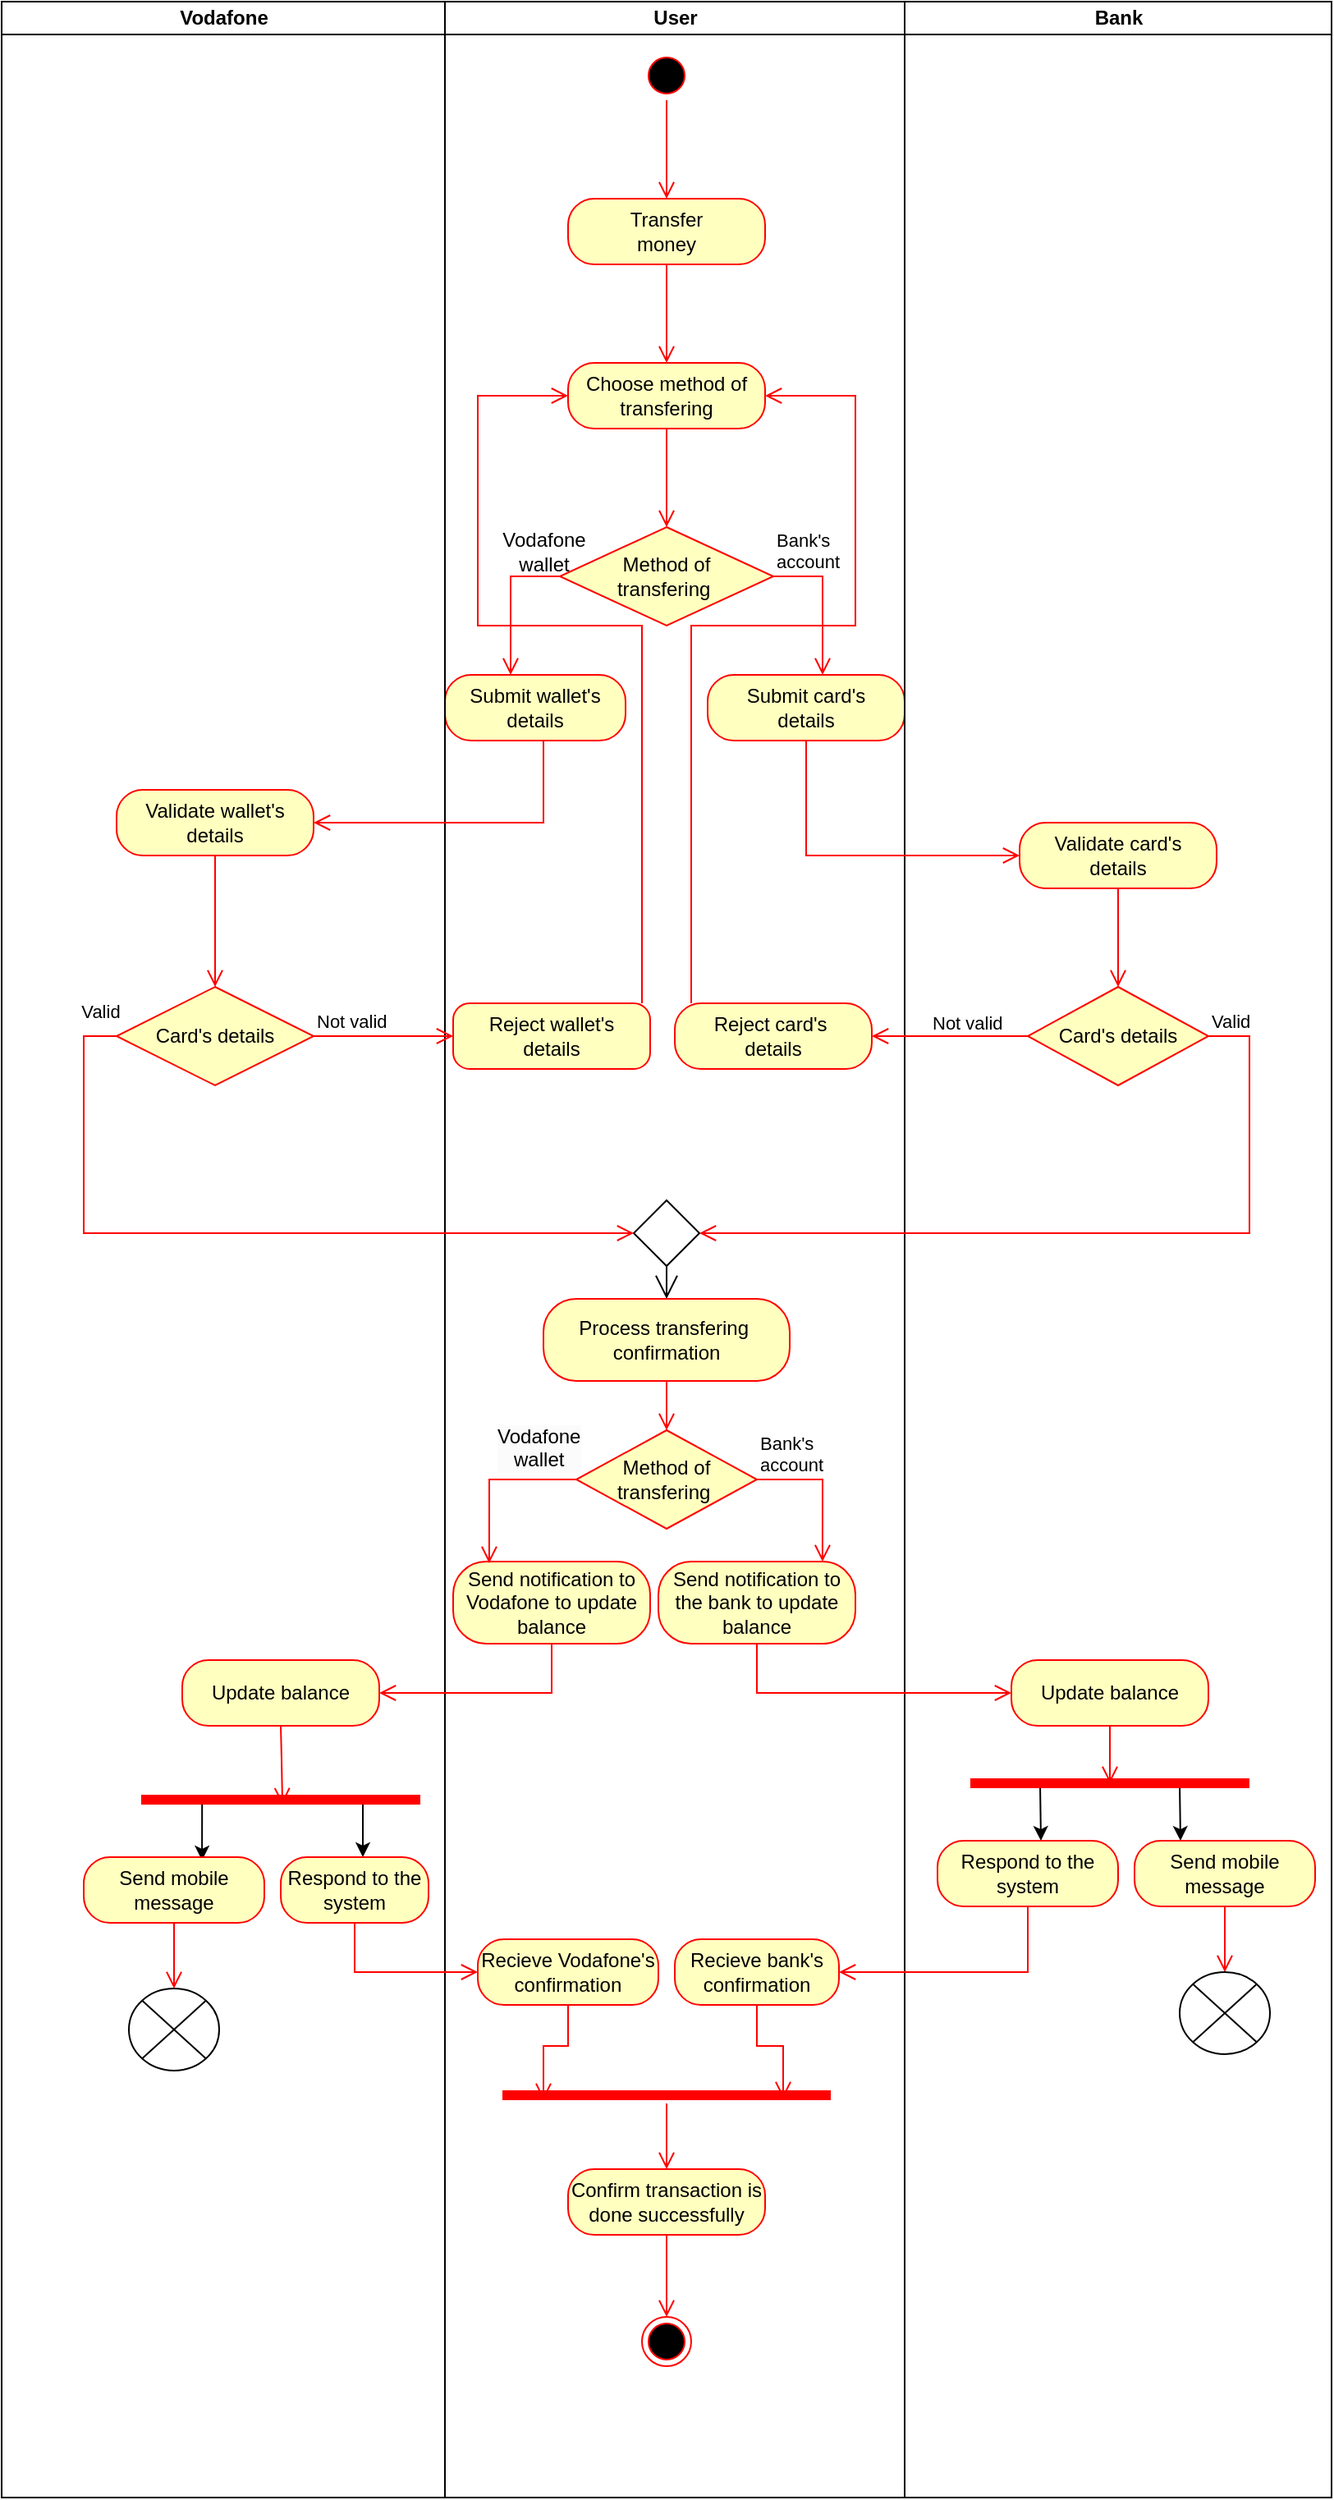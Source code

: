 <mxfile version="24.8.8">
  <diagram name="Page-1" id="2DvhA6kGZF2NZzAoFt9y">
    <mxGraphModel dx="880" dy="1568" grid="1" gridSize="10" guides="1" tooltips="1" connect="1" arrows="1" fold="1" page="1" pageScale="1" pageWidth="850" pageHeight="1100" math="0" shadow="0">
      <root>
        <mxCell id="0" />
        <mxCell id="1" parent="0" />
        <mxCell id="E59YueBohIeMxZVzbbnm-45" value="User" style="swimlane;startSize=20;html=1;" vertex="1" parent="1">
          <mxGeometry x="300" y="-1050" width="280" height="1520" as="geometry" />
        </mxCell>
        <mxCell id="E59YueBohIeMxZVzbbnm-53" value="" style="ellipse;html=1;shape=startState;fillColor=#000000;strokeColor=#ff0000;" vertex="1" parent="E59YueBohIeMxZVzbbnm-45">
          <mxGeometry x="120" y="30" width="30" height="30" as="geometry" />
        </mxCell>
        <mxCell id="E59YueBohIeMxZVzbbnm-54" value="" style="edgeStyle=orthogonalEdgeStyle;html=1;verticalAlign=bottom;endArrow=open;endSize=8;strokeColor=#ff0000;rounded=0;" edge="1" source="E59YueBohIeMxZVzbbnm-53" parent="E59YueBohIeMxZVzbbnm-45" target="E59YueBohIeMxZVzbbnm-55">
          <mxGeometry relative="1" as="geometry">
            <mxPoint x="135" y="120" as="targetPoint" />
          </mxGeometry>
        </mxCell>
        <mxCell id="E59YueBohIeMxZVzbbnm-55" value="Transfer&lt;div&gt;money&lt;/div&gt;" style="rounded=1;whiteSpace=wrap;html=1;arcSize=40;fontColor=#000000;fillColor=#ffffc0;strokeColor=#ff0000;" vertex="1" parent="E59YueBohIeMxZVzbbnm-45">
          <mxGeometry x="75" y="120" width="120" height="40" as="geometry" />
        </mxCell>
        <mxCell id="E59YueBohIeMxZVzbbnm-56" value="" style="edgeStyle=orthogonalEdgeStyle;html=1;verticalAlign=bottom;endArrow=open;endSize=8;strokeColor=#ff0000;rounded=0;" edge="1" source="E59YueBohIeMxZVzbbnm-55" parent="E59YueBohIeMxZVzbbnm-45" target="E59YueBohIeMxZVzbbnm-57">
          <mxGeometry relative="1" as="geometry">
            <mxPoint x="135" y="220" as="targetPoint" />
          </mxGeometry>
        </mxCell>
        <mxCell id="E59YueBohIeMxZVzbbnm-57" value="Choose method of&lt;div&gt;transfering&lt;/div&gt;" style="rounded=1;whiteSpace=wrap;html=1;arcSize=40;fontColor=#000000;fillColor=#ffffc0;strokeColor=#ff0000;" vertex="1" parent="E59YueBohIeMxZVzbbnm-45">
          <mxGeometry x="75" y="220" width="120" height="40" as="geometry" />
        </mxCell>
        <mxCell id="E59YueBohIeMxZVzbbnm-58" value="" style="edgeStyle=orthogonalEdgeStyle;html=1;verticalAlign=bottom;endArrow=open;endSize=8;strokeColor=#ff0000;rounded=0;" edge="1" source="E59YueBohIeMxZVzbbnm-57" parent="E59YueBohIeMxZVzbbnm-45" target="E59YueBohIeMxZVzbbnm-59">
          <mxGeometry relative="1" as="geometry">
            <mxPoint x="135" y="320" as="targetPoint" />
          </mxGeometry>
        </mxCell>
        <mxCell id="E59YueBohIeMxZVzbbnm-59" value="Method of&lt;br&gt;&lt;div&gt;&lt;span style=&quot;background-color: initial;&quot;&gt;transfering&lt;/span&gt;&amp;nbsp;&lt;/div&gt;" style="rhombus;whiteSpace=wrap;html=1;fontColor=#000000;fillColor=#ffffc0;strokeColor=#ff0000;" vertex="1" parent="E59YueBohIeMxZVzbbnm-45">
          <mxGeometry x="70" y="320" width="130" height="60" as="geometry" />
        </mxCell>
        <mxCell id="E59YueBohIeMxZVzbbnm-63" value="" style="edgeStyle=orthogonalEdgeStyle;html=1;align=left;verticalAlign=bottom;endArrow=open;endSize=8;strokeColor=#ff0000;rounded=0;exitX=0;exitY=0.5;exitDx=0;exitDy=0;" edge="1" parent="E59YueBohIeMxZVzbbnm-45" source="E59YueBohIeMxZVzbbnm-59" target="E59YueBohIeMxZVzbbnm-69">
          <mxGeometry x="-0.556" y="-20" relative="1" as="geometry">
            <mxPoint x="40" y="410" as="targetPoint" />
            <mxPoint x="75" y="390" as="sourcePoint" />
            <Array as="points">
              <mxPoint x="40" y="350" />
            </Array>
            <mxPoint as="offset" />
          </mxGeometry>
        </mxCell>
        <mxCell id="E59YueBohIeMxZVzbbnm-65" value="Bank&#39;s&lt;div&gt;account&lt;/div&gt;" style="edgeStyle=orthogonalEdgeStyle;html=1;align=left;verticalAlign=bottom;endArrow=open;endSize=8;strokeColor=#ff0000;rounded=0;exitX=1;exitY=0.5;exitDx=0;exitDy=0;" edge="1" parent="E59YueBohIeMxZVzbbnm-45" source="E59YueBohIeMxZVzbbnm-59" target="E59YueBohIeMxZVzbbnm-67">
          <mxGeometry x="-1" relative="1" as="geometry">
            <mxPoint x="230" y="410" as="targetPoint" />
            <mxPoint x="230" y="340" as="sourcePoint" />
            <Array as="points">
              <mxPoint x="230" y="350" />
            </Array>
          </mxGeometry>
        </mxCell>
        <mxCell id="E59YueBohIeMxZVzbbnm-66" value="Vodafone&lt;div&gt;wallet&lt;/div&gt;" style="text;html=1;align=center;verticalAlign=middle;resizable=0;points=[];autosize=1;strokeColor=none;fillColor=none;" vertex="1" parent="E59YueBohIeMxZVzbbnm-45">
          <mxGeometry x="25" y="315" width="70" height="40" as="geometry" />
        </mxCell>
        <mxCell id="E59YueBohIeMxZVzbbnm-67" value="Submit card&#39;s&lt;div&gt;details&lt;/div&gt;" style="rounded=1;whiteSpace=wrap;html=1;arcSize=40;fontColor=#000000;fillColor=#ffffc0;strokeColor=#ff0000;" vertex="1" parent="E59YueBohIeMxZVzbbnm-45">
          <mxGeometry x="160" y="410" width="120" height="40" as="geometry" />
        </mxCell>
        <mxCell id="E59YueBohIeMxZVzbbnm-69" value="Submit wallet&#39;s&lt;div&gt;details&lt;/div&gt;" style="rounded=1;whiteSpace=wrap;html=1;arcSize=40;fontColor=#000000;fillColor=#ffffc0;strokeColor=#ff0000;" vertex="1" parent="E59YueBohIeMxZVzbbnm-45">
          <mxGeometry y="410" width="110" height="40" as="geometry" />
        </mxCell>
        <mxCell id="E59YueBohIeMxZVzbbnm-82" value="Reject card&#39;s&amp;nbsp;&lt;div&gt;details&lt;/div&gt;" style="rounded=1;whiteSpace=wrap;html=1;arcSize=40;fontColor=#000000;fillColor=#ffffc0;strokeColor=#ff0000;" vertex="1" parent="E59YueBohIeMxZVzbbnm-45">
          <mxGeometry x="140" y="610" width="120" height="40" as="geometry" />
        </mxCell>
        <mxCell id="E59YueBohIeMxZVzbbnm-83" value="" style="edgeStyle=orthogonalEdgeStyle;html=1;verticalAlign=bottom;endArrow=open;endSize=8;strokeColor=#ff0000;rounded=0;" edge="1" source="E59YueBohIeMxZVzbbnm-82" parent="E59YueBohIeMxZVzbbnm-45" target="E59YueBohIeMxZVzbbnm-57">
          <mxGeometry relative="1" as="geometry">
            <mxPoint x="210" y="176" as="targetPoint" />
            <Array as="points">
              <mxPoint x="150" y="380" />
              <mxPoint x="250" y="380" />
              <mxPoint x="250" y="240" />
            </Array>
          </mxGeometry>
        </mxCell>
        <mxCell id="E59YueBohIeMxZVzbbnm-93" value="Reject wallet&#39;s&lt;div&gt;details&lt;/div&gt;" style="rounded=1;whiteSpace=wrap;html=1;arcSize=25;fontColor=#000000;fillColor=#ffffc0;strokeColor=#ff0000;" vertex="1" parent="E59YueBohIeMxZVzbbnm-45">
          <mxGeometry x="5" y="610" width="120" height="40" as="geometry" />
        </mxCell>
        <mxCell id="E59YueBohIeMxZVzbbnm-96" value="" style="edgeStyle=orthogonalEdgeStyle;html=1;verticalAlign=bottom;endArrow=open;endSize=8;strokeColor=#ff0000;rounded=0;entryX=0;entryY=0.5;entryDx=0;entryDy=0;" edge="1" parent="E59YueBohIeMxZVzbbnm-45" source="E59YueBohIeMxZVzbbnm-93" target="E59YueBohIeMxZVzbbnm-57">
          <mxGeometry relative="1" as="geometry">
            <mxPoint x="64.5" y="730" as="targetPoint" />
            <mxPoint x="64.5" y="650" as="sourcePoint" />
            <Array as="points">
              <mxPoint x="120" y="380" />
              <mxPoint x="20" y="380" />
              <mxPoint x="20" y="240" />
            </Array>
          </mxGeometry>
        </mxCell>
        <mxCell id="E59YueBohIeMxZVzbbnm-99" value="" style="shape=rhombus;html=1;verticalLabelPosition=top;verticalAlignment=bottom;" vertex="1" parent="E59YueBohIeMxZVzbbnm-45">
          <mxGeometry x="115" y="730" width="40" height="40" as="geometry" />
        </mxCell>
        <mxCell id="E59YueBohIeMxZVzbbnm-100" value="" style="edgeStyle=elbowEdgeStyle;html=1;elbow=horizontal;align=right;verticalAlign=bottom;rounded=0;labelBackgroundColor=none;endArrow=open;endSize=12;" edge="1" source="E59YueBohIeMxZVzbbnm-99" parent="E59YueBohIeMxZVzbbnm-45" target="E59YueBohIeMxZVzbbnm-104">
          <mxGeometry relative="1" as="geometry">
            <mxPoint x="135" y="810" as="targetPoint" />
          </mxGeometry>
        </mxCell>
        <mxCell id="E59YueBohIeMxZVzbbnm-104" value="Process transfering&amp;nbsp;&lt;div&gt;confirmation&lt;/div&gt;" style="rounded=1;whiteSpace=wrap;html=1;arcSize=40;fontColor=#000000;fillColor=#ffffc0;strokeColor=#ff0000;" vertex="1" parent="E59YueBohIeMxZVzbbnm-45">
          <mxGeometry x="60" y="790" width="150" height="50" as="geometry" />
        </mxCell>
        <mxCell id="E59YueBohIeMxZVzbbnm-105" value="" style="edgeStyle=orthogonalEdgeStyle;html=1;verticalAlign=bottom;endArrow=open;endSize=8;strokeColor=#ff0000;rounded=0;" edge="1" source="E59YueBohIeMxZVzbbnm-104" parent="E59YueBohIeMxZVzbbnm-45" target="E59YueBohIeMxZVzbbnm-165">
          <mxGeometry relative="1" as="geometry">
            <mxPoint x="135" y="870" as="targetPoint" />
          </mxGeometry>
        </mxCell>
        <mxCell id="E59YueBohIeMxZVzbbnm-111" value="Send notification to&lt;div&gt;the bank to update&lt;/div&gt;&lt;div&gt;balance&lt;/div&gt;" style="rounded=1;whiteSpace=wrap;html=1;arcSize=40;fontColor=#000000;fillColor=#ffffc0;strokeColor=#ff0000;" vertex="1" parent="E59YueBohIeMxZVzbbnm-45">
          <mxGeometry x="130" y="950" width="120" height="50" as="geometry" />
        </mxCell>
        <mxCell id="E59YueBohIeMxZVzbbnm-131" value="Send notification to&lt;div&gt;Vodafone to update&lt;/div&gt;&lt;div&gt;balance&lt;/div&gt;" style="rounded=1;whiteSpace=wrap;html=1;arcSize=40;fontColor=#000000;fillColor=#ffffc0;strokeColor=#ff0000;" vertex="1" parent="E59YueBohIeMxZVzbbnm-45">
          <mxGeometry x="5" y="950" width="120" height="50" as="geometry" />
        </mxCell>
        <mxCell id="E59YueBohIeMxZVzbbnm-152" value="Recieve bank&#39;s&lt;div&gt;confirmation&lt;/div&gt;" style="rounded=1;whiteSpace=wrap;html=1;arcSize=40;fontColor=#000000;fillColor=#ffffc0;strokeColor=#ff0000;" vertex="1" parent="E59YueBohIeMxZVzbbnm-45">
          <mxGeometry x="140" y="1180" width="100" height="40" as="geometry" />
        </mxCell>
        <mxCell id="E59YueBohIeMxZVzbbnm-153" value="" style="edgeStyle=orthogonalEdgeStyle;html=1;verticalAlign=bottom;endArrow=open;endSize=8;strokeColor=#ff0000;rounded=0;entryX=0.855;entryY=0.7;entryDx=0;entryDy=0;entryPerimeter=0;" edge="1" source="E59YueBohIeMxZVzbbnm-152" parent="E59YueBohIeMxZVzbbnm-45" target="E59YueBohIeMxZVzbbnm-157">
          <mxGeometry relative="1" as="geometry">
            <mxPoint x="190" y="1260" as="targetPoint" />
          </mxGeometry>
        </mxCell>
        <mxCell id="E59YueBohIeMxZVzbbnm-154" value="Recieve Vodafone&#39;s&lt;div&gt;confirmation&lt;/div&gt;" style="rounded=1;whiteSpace=wrap;html=1;arcSize=40;fontColor=#000000;fillColor=#ffffc0;strokeColor=#ff0000;" vertex="1" parent="E59YueBohIeMxZVzbbnm-45">
          <mxGeometry x="20" y="1180" width="110" height="40" as="geometry" />
        </mxCell>
        <mxCell id="E59YueBohIeMxZVzbbnm-156" value="" style="edgeStyle=orthogonalEdgeStyle;html=1;verticalAlign=bottom;endArrow=open;endSize=8;strokeColor=#ff0000;rounded=0;exitX=0.5;exitY=1;exitDx=0;exitDy=0;entryX=0.125;entryY=0.8;entryDx=0;entryDy=0;entryPerimeter=0;" edge="1" parent="E59YueBohIeMxZVzbbnm-45" source="E59YueBohIeMxZVzbbnm-154" target="E59YueBohIeMxZVzbbnm-157">
          <mxGeometry relative="1" as="geometry">
            <mxPoint x="75" y="1260" as="targetPoint" />
            <mxPoint x="200" y="1230" as="sourcePoint" />
          </mxGeometry>
        </mxCell>
        <mxCell id="E59YueBohIeMxZVzbbnm-157" value="" style="shape=line;html=1;strokeWidth=6;strokeColor=#ff0000;" vertex="1" parent="E59YueBohIeMxZVzbbnm-45">
          <mxGeometry x="35" y="1270" width="200" height="10" as="geometry" />
        </mxCell>
        <mxCell id="E59YueBohIeMxZVzbbnm-158" value="" style="edgeStyle=orthogonalEdgeStyle;html=1;verticalAlign=bottom;endArrow=open;endSize=8;strokeColor=#ff0000;rounded=0;" edge="1" source="E59YueBohIeMxZVzbbnm-157" parent="E59YueBohIeMxZVzbbnm-45" target="E59YueBohIeMxZVzbbnm-159">
          <mxGeometry relative="1" as="geometry">
            <mxPoint x="135" y="1320" as="targetPoint" />
          </mxGeometry>
        </mxCell>
        <mxCell id="E59YueBohIeMxZVzbbnm-159" value="Confirm transaction is&lt;div&gt;done successfully&lt;/div&gt;" style="rounded=1;whiteSpace=wrap;html=1;arcSize=40;fontColor=#000000;fillColor=#ffffc0;strokeColor=#ff0000;" vertex="1" parent="E59YueBohIeMxZVzbbnm-45">
          <mxGeometry x="75" y="1320" width="120" height="40" as="geometry" />
        </mxCell>
        <mxCell id="E59YueBohIeMxZVzbbnm-160" value="" style="edgeStyle=orthogonalEdgeStyle;html=1;verticalAlign=bottom;endArrow=open;endSize=8;strokeColor=#ff0000;rounded=0;" edge="1" source="E59YueBohIeMxZVzbbnm-159" parent="E59YueBohIeMxZVzbbnm-45" target="E59YueBohIeMxZVzbbnm-161">
          <mxGeometry relative="1" as="geometry">
            <mxPoint x="135" y="1410" as="targetPoint" />
          </mxGeometry>
        </mxCell>
        <mxCell id="E59YueBohIeMxZVzbbnm-161" value="" style="ellipse;html=1;shape=endState;fillColor=#000000;strokeColor=#ff0000;" vertex="1" parent="E59YueBohIeMxZVzbbnm-45">
          <mxGeometry x="120" y="1410" width="30" height="30" as="geometry" />
        </mxCell>
        <mxCell id="E59YueBohIeMxZVzbbnm-165" value="Method of&lt;br&gt;&lt;div&gt;&lt;span style=&quot;background-color: initial;&quot;&gt;transfering&lt;/span&gt;&amp;nbsp;&lt;/div&gt;" style="rhombus;whiteSpace=wrap;html=1;fontColor=#000000;fillColor=#ffffc0;strokeColor=#ff0000;" vertex="1" parent="E59YueBohIeMxZVzbbnm-45">
          <mxGeometry x="80" y="870" width="110" height="60" as="geometry" />
        </mxCell>
        <mxCell id="E59YueBohIeMxZVzbbnm-166" value="Bank&#39;s&lt;div&gt;account&lt;/div&gt;" style="edgeStyle=orthogonalEdgeStyle;html=1;align=left;verticalAlign=bottom;endArrow=open;endSize=8;strokeColor=#ff0000;rounded=0;entryX=0.833;entryY=0;entryDx=0;entryDy=0;entryPerimeter=0;" edge="1" source="E59YueBohIeMxZVzbbnm-165" parent="E59YueBohIeMxZVzbbnm-45" target="E59YueBohIeMxZVzbbnm-111">
          <mxGeometry x="-1" relative="1" as="geometry">
            <mxPoint x="210" y="900" as="targetPoint" />
            <Array as="points">
              <mxPoint x="230" y="900" />
            </Array>
          </mxGeometry>
        </mxCell>
        <mxCell id="E59YueBohIeMxZVzbbnm-167" value="&lt;span style=&quot;font-size: 12px; text-align: center; background-color: rgb(251, 251, 251);&quot;&gt;Vodafone&lt;/span&gt;&lt;div style=&quot;font-size: 12px; text-align: center; background-color: rgb(251, 251, 251);&quot;&gt;wallet&lt;/div&gt;" style="edgeStyle=orthogonalEdgeStyle;html=1;align=left;verticalAlign=top;endArrow=open;endSize=8;strokeColor=#ff0000;rounded=0;entryX=0.183;entryY=0.02;entryDx=0;entryDy=0;entryPerimeter=0;" edge="1" source="E59YueBohIeMxZVzbbnm-165" parent="E59YueBohIeMxZVzbbnm-45" target="E59YueBohIeMxZVzbbnm-131">
          <mxGeometry x="-0.038" y="-40" relative="1" as="geometry">
            <mxPoint x="30" y="900" as="targetPoint" />
            <Array as="points">
              <mxPoint x="27" y="900" />
            </Array>
            <mxPoint as="offset" />
          </mxGeometry>
        </mxCell>
        <mxCell id="E59YueBohIeMxZVzbbnm-46" value="Bank" style="swimlane;startSize=20;html=1;" vertex="1" parent="1">
          <mxGeometry x="580" y="-1050" width="260" height="1520" as="geometry">
            <mxRectangle x="580" y="-1060" width="70" height="30" as="alternateBounds" />
          </mxGeometry>
        </mxCell>
        <mxCell id="E59YueBohIeMxZVzbbnm-73" value="Validate card&#39;s&lt;div&gt;details&lt;/div&gt;" style="rounded=1;whiteSpace=wrap;html=1;arcSize=40;fontColor=#000000;fillColor=#ffffc0;strokeColor=#ff0000;" vertex="1" parent="E59YueBohIeMxZVzbbnm-46">
          <mxGeometry x="70" y="500" width="120" height="40" as="geometry" />
        </mxCell>
        <mxCell id="E59YueBohIeMxZVzbbnm-74" value="" style="edgeStyle=orthogonalEdgeStyle;html=1;verticalAlign=bottom;endArrow=open;endSize=8;strokeColor=#ff0000;rounded=0;entryX=0.5;entryY=0;entryDx=0;entryDy=0;" edge="1" source="E59YueBohIeMxZVzbbnm-73" parent="E59YueBohIeMxZVzbbnm-46" target="E59YueBohIeMxZVzbbnm-78">
          <mxGeometry relative="1" as="geometry">
            <mxPoint x="130" y="600" as="targetPoint" />
          </mxGeometry>
        </mxCell>
        <mxCell id="E59YueBohIeMxZVzbbnm-78" value="Card&#39;s details" style="rhombus;whiteSpace=wrap;html=1;fontColor=#000000;fillColor=#ffffc0;strokeColor=#ff0000;" vertex="1" parent="E59YueBohIeMxZVzbbnm-46">
          <mxGeometry x="75" y="600" width="110" height="60" as="geometry" />
        </mxCell>
        <mxCell id="E59YueBohIeMxZVzbbnm-113" value="Update balance" style="rounded=1;whiteSpace=wrap;html=1;arcSize=40;fontColor=#000000;fillColor=#ffffc0;strokeColor=#ff0000;" vertex="1" parent="E59YueBohIeMxZVzbbnm-46">
          <mxGeometry x="65" y="1010" width="120" height="40" as="geometry" />
        </mxCell>
        <mxCell id="E59YueBohIeMxZVzbbnm-114" value="" style="edgeStyle=orthogonalEdgeStyle;html=1;verticalAlign=bottom;endArrow=open;endSize=8;strokeColor=#ff0000;rounded=0;entryX=0.5;entryY=0.5;entryDx=0;entryDy=0;entryPerimeter=0;" edge="1" source="E59YueBohIeMxZVzbbnm-113" parent="E59YueBohIeMxZVzbbnm-46" target="E59YueBohIeMxZVzbbnm-115">
          <mxGeometry relative="1" as="geometry">
            <mxPoint x="125" y="1080" as="targetPoint" />
          </mxGeometry>
        </mxCell>
        <mxCell id="E59YueBohIeMxZVzbbnm-121" style="edgeStyle=orthogonalEdgeStyle;rounded=0;orthogonalLoop=1;jettySize=auto;html=1;exitX=0.75;exitY=0.5;exitDx=0;exitDy=0;exitPerimeter=0;" edge="1" parent="E59YueBohIeMxZVzbbnm-46" source="E59YueBohIeMxZVzbbnm-115">
          <mxGeometry relative="1" as="geometry">
            <mxPoint x="168" y="1120" as="targetPoint" />
          </mxGeometry>
        </mxCell>
        <mxCell id="E59YueBohIeMxZVzbbnm-123" style="edgeStyle=orthogonalEdgeStyle;rounded=0;orthogonalLoop=1;jettySize=auto;html=1;exitX=0.25;exitY=0.5;exitDx=0;exitDy=0;exitPerimeter=0;" edge="1" parent="E59YueBohIeMxZVzbbnm-46" source="E59YueBohIeMxZVzbbnm-115">
          <mxGeometry relative="1" as="geometry">
            <mxPoint x="83" y="1120" as="targetPoint" />
          </mxGeometry>
        </mxCell>
        <mxCell id="E59YueBohIeMxZVzbbnm-115" value="" style="shape=line;html=1;strokeWidth=6;strokeColor=#ff0000;" vertex="1" parent="E59YueBohIeMxZVzbbnm-46">
          <mxGeometry x="40" y="1080" width="170" height="10" as="geometry" />
        </mxCell>
        <mxCell id="E59YueBohIeMxZVzbbnm-124" value="Send mobile&lt;div&gt;message&lt;/div&gt;" style="rounded=1;whiteSpace=wrap;html=1;arcSize=40;fontColor=#000000;fillColor=#ffffc0;strokeColor=#ff0000;" vertex="1" parent="E59YueBohIeMxZVzbbnm-46">
          <mxGeometry x="140" y="1120" width="110" height="40" as="geometry" />
        </mxCell>
        <mxCell id="E59YueBohIeMxZVzbbnm-125" value="" style="edgeStyle=orthogonalEdgeStyle;html=1;verticalAlign=bottom;endArrow=open;endSize=8;strokeColor=#ff0000;rounded=0;" edge="1" source="E59YueBohIeMxZVzbbnm-124" parent="E59YueBohIeMxZVzbbnm-46" target="E59YueBohIeMxZVzbbnm-128">
          <mxGeometry relative="1" as="geometry">
            <mxPoint x="195" y="1200" as="targetPoint" />
          </mxGeometry>
        </mxCell>
        <mxCell id="E59YueBohIeMxZVzbbnm-126" value="Respond to the&lt;div&gt;system&lt;/div&gt;" style="rounded=1;whiteSpace=wrap;html=1;arcSize=40;fontColor=#000000;fillColor=#ffffc0;strokeColor=#ff0000;" vertex="1" parent="E59YueBohIeMxZVzbbnm-46">
          <mxGeometry x="20" y="1120" width="110" height="40" as="geometry" />
        </mxCell>
        <mxCell id="E59YueBohIeMxZVzbbnm-128" value="" style="shape=sumEllipse;perimeter=ellipsePerimeter;whiteSpace=wrap;html=1;backgroundOutline=1;" vertex="1" parent="E59YueBohIeMxZVzbbnm-46">
          <mxGeometry x="167.5" y="1200" width="55" height="50" as="geometry" />
        </mxCell>
        <mxCell id="E59YueBohIeMxZVzbbnm-68" value="" style="edgeStyle=orthogonalEdgeStyle;html=1;verticalAlign=bottom;endArrow=open;endSize=8;strokeColor=#ff0000;rounded=0;entryX=0;entryY=0.5;entryDx=0;entryDy=0;exitX=0.5;exitY=1;exitDx=0;exitDy=0;" edge="1" source="E59YueBohIeMxZVzbbnm-67" parent="1" target="E59YueBohIeMxZVzbbnm-73">
          <mxGeometry relative="1" as="geometry">
            <mxPoint x="520" y="-550" as="targetPoint" />
          </mxGeometry>
        </mxCell>
        <mxCell id="E59YueBohIeMxZVzbbnm-80" value="Not valid" style="edgeStyle=orthogonalEdgeStyle;html=1;align=left;verticalAlign=top;endArrow=open;endSize=8;strokeColor=#ff0000;rounded=0;" edge="1" source="E59YueBohIeMxZVzbbnm-78" parent="1" target="E59YueBohIeMxZVzbbnm-82">
          <mxGeometry x="0.275" y="-20" relative="1" as="geometry">
            <mxPoint x="560" y="-430" as="targetPoint" />
            <mxPoint y="-1" as="offset" />
          </mxGeometry>
        </mxCell>
        <mxCell id="E59YueBohIeMxZVzbbnm-44" value="Vodafone" style="swimlane;startSize=20;html=1;" vertex="1" parent="1">
          <mxGeometry x="30" y="-1050" width="270" height="1520" as="geometry" />
        </mxCell>
        <mxCell id="E59YueBohIeMxZVzbbnm-84" value="Validate wallet&#39;s&lt;div&gt;details&lt;/div&gt;" style="rounded=1;whiteSpace=wrap;html=1;arcSize=40;fontColor=#000000;fillColor=#ffffc0;strokeColor=#ff0000;" vertex="1" parent="E59YueBohIeMxZVzbbnm-44">
          <mxGeometry x="70" y="480" width="120" height="40" as="geometry" />
        </mxCell>
        <mxCell id="E59YueBohIeMxZVzbbnm-85" value="" style="edgeStyle=orthogonalEdgeStyle;html=1;verticalAlign=bottom;endArrow=open;endSize=8;strokeColor=#ff0000;rounded=0;entryX=0.5;entryY=0;entryDx=0;entryDy=0;" edge="1" source="E59YueBohIeMxZVzbbnm-84" parent="E59YueBohIeMxZVzbbnm-44" target="E59YueBohIeMxZVzbbnm-86">
          <mxGeometry relative="1" as="geometry">
            <mxPoint x="135" y="590" as="targetPoint" />
          </mxGeometry>
        </mxCell>
        <mxCell id="E59YueBohIeMxZVzbbnm-86" value="Card&#39;s details" style="rhombus;whiteSpace=wrap;html=1;fontColor=#000000;fillColor=#ffffc0;strokeColor=#ff0000;" vertex="1" parent="E59YueBohIeMxZVzbbnm-44">
          <mxGeometry x="70" y="600" width="120" height="60" as="geometry" />
        </mxCell>
        <mxCell id="E59YueBohIeMxZVzbbnm-92" value="Valid" style="text;html=1;align=center;verticalAlign=middle;resizable=0;points=[];autosize=1;strokeColor=none;fillColor=none;fontSize=11;" vertex="1" parent="E59YueBohIeMxZVzbbnm-44">
          <mxGeometry x="35" y="600" width="50" height="30" as="geometry" />
        </mxCell>
        <mxCell id="E59YueBohIeMxZVzbbnm-134" value="Update balance" style="rounded=1;whiteSpace=wrap;html=1;arcSize=40;fontColor=#000000;fillColor=#ffffc0;strokeColor=#ff0000;" vertex="1" parent="E59YueBohIeMxZVzbbnm-44">
          <mxGeometry x="110" y="1010" width="120" height="40" as="geometry" />
        </mxCell>
        <mxCell id="E59YueBohIeMxZVzbbnm-135" style="edgeStyle=orthogonalEdgeStyle;rounded=0;orthogonalLoop=1;jettySize=auto;html=1;exitX=0.75;exitY=0.5;exitDx=0;exitDy=0;exitPerimeter=0;" edge="1" source="E59YueBohIeMxZVzbbnm-137" parent="E59YueBohIeMxZVzbbnm-44">
          <mxGeometry relative="1" as="geometry">
            <mxPoint x="220" y="1130" as="targetPoint" />
          </mxGeometry>
        </mxCell>
        <mxCell id="E59YueBohIeMxZVzbbnm-136" style="edgeStyle=orthogonalEdgeStyle;rounded=0;orthogonalLoop=1;jettySize=auto;html=1;exitX=0.25;exitY=0.5;exitDx=0;exitDy=0;exitPerimeter=0;entryX=0.655;entryY=0.05;entryDx=0;entryDy=0;entryPerimeter=0;" edge="1" source="E59YueBohIeMxZVzbbnm-137" parent="E59YueBohIeMxZVzbbnm-44" target="E59YueBohIeMxZVzbbnm-142">
          <mxGeometry relative="1" as="geometry">
            <mxPoint x="133" y="1130" as="targetPoint" />
          </mxGeometry>
        </mxCell>
        <mxCell id="E59YueBohIeMxZVzbbnm-137" value="" style="shape=line;html=1;strokeWidth=6;strokeColor=#ff0000;" vertex="1" parent="E59YueBohIeMxZVzbbnm-44">
          <mxGeometry x="85" y="1090" width="170" height="10" as="geometry" />
        </mxCell>
        <mxCell id="E59YueBohIeMxZVzbbnm-138" value="" style="edgeStyle=orthogonalEdgeStyle;html=1;verticalAlign=bottom;endArrow=open;endSize=8;strokeColor=#ff0000;rounded=0;entryX=0.506;entryY=0.8;entryDx=0;entryDy=0;entryPerimeter=0;" edge="1" parent="E59YueBohIeMxZVzbbnm-44" target="E59YueBohIeMxZVzbbnm-137">
          <mxGeometry relative="1" as="geometry">
            <mxPoint x="170" y="1090" as="targetPoint" />
            <mxPoint x="170" y="1050" as="sourcePoint" />
          </mxGeometry>
        </mxCell>
        <mxCell id="E59YueBohIeMxZVzbbnm-141" style="edgeStyle=orthogonalEdgeStyle;rounded=0;orthogonalLoop=1;jettySize=auto;html=1;exitX=0.5;exitY=1;exitDx=0;exitDy=0;" edge="1" parent="E59YueBohIeMxZVzbbnm-44" source="E59YueBohIeMxZVzbbnm-134" target="E59YueBohIeMxZVzbbnm-134">
          <mxGeometry relative="1" as="geometry" />
        </mxCell>
        <mxCell id="E59YueBohIeMxZVzbbnm-142" value="Send mobile&lt;div&gt;message&lt;/div&gt;" style="rounded=1;whiteSpace=wrap;html=1;arcSize=40;fontColor=#000000;fillColor=#ffffc0;strokeColor=#ff0000;" vertex="1" parent="E59YueBohIeMxZVzbbnm-44">
          <mxGeometry x="50" y="1130" width="110" height="40" as="geometry" />
        </mxCell>
        <mxCell id="E59YueBohIeMxZVzbbnm-143" value="Respond to the&lt;div&gt;system&lt;/div&gt;" style="rounded=1;whiteSpace=wrap;html=1;arcSize=40;fontColor=#000000;fillColor=#ffffc0;strokeColor=#ff0000;" vertex="1" parent="E59YueBohIeMxZVzbbnm-44">
          <mxGeometry x="170" y="1130" width="90" height="40" as="geometry" />
        </mxCell>
        <mxCell id="E59YueBohIeMxZVzbbnm-147" value="" style="shape=sumEllipse;perimeter=ellipsePerimeter;whiteSpace=wrap;html=1;backgroundOutline=1;" vertex="1" parent="E59YueBohIeMxZVzbbnm-44">
          <mxGeometry x="77.5" y="1210" width="55" height="50" as="geometry" />
        </mxCell>
        <mxCell id="E59YueBohIeMxZVzbbnm-145" value="" style="edgeStyle=orthogonalEdgeStyle;html=1;verticalAlign=bottom;endArrow=open;endSize=8;strokeColor=#ff0000;rounded=0;exitX=0.5;exitY=1;exitDx=0;exitDy=0;" edge="1" parent="E59YueBohIeMxZVzbbnm-44" source="E59YueBohIeMxZVzbbnm-142" target="E59YueBohIeMxZVzbbnm-147">
          <mxGeometry relative="1" as="geometry">
            <mxPoint x="105" y="1210" as="targetPoint" />
            <mxPoint x="480" y="1230" as="sourcePoint" />
          </mxGeometry>
        </mxCell>
        <mxCell id="E59YueBohIeMxZVzbbnm-70" value="" style="edgeStyle=orthogonalEdgeStyle;html=1;verticalAlign=bottom;endArrow=open;endSize=8;strokeColor=#ff0000;rounded=0;entryX=1;entryY=0.5;entryDx=0;entryDy=0;exitX=0.5;exitY=1;exitDx=0;exitDy=0;" edge="1" source="E59YueBohIeMxZVzbbnm-69" parent="1" target="E59YueBohIeMxZVzbbnm-84">
          <mxGeometry relative="1" as="geometry">
            <mxPoint x="360" y="-550" as="targetPoint" />
            <Array as="points">
              <mxPoint x="360" y="-550" />
            </Array>
          </mxGeometry>
        </mxCell>
        <mxCell id="E59YueBohIeMxZVzbbnm-87" value="Not valid" style="edgeStyle=orthogonalEdgeStyle;html=1;align=left;verticalAlign=bottom;endArrow=open;endSize=8;strokeColor=#ff0000;rounded=0;" edge="1" source="E59YueBohIeMxZVzbbnm-86" parent="1" target="E59YueBohIeMxZVzbbnm-93">
          <mxGeometry x="-1" relative="1" as="geometry">
            <mxPoint x="310" y="-430" as="targetPoint" />
          </mxGeometry>
        </mxCell>
        <mxCell id="E59YueBohIeMxZVzbbnm-79" value="Valid" style="edgeStyle=orthogonalEdgeStyle;html=1;align=left;verticalAlign=bottom;endArrow=open;endSize=8;strokeColor=#ff0000;rounded=0;" edge="1" source="E59YueBohIeMxZVzbbnm-78" parent="1" target="E59YueBohIeMxZVzbbnm-99">
          <mxGeometry x="-1" relative="1" as="geometry">
            <mxPoint x="455" y="-300" as="targetPoint" />
            <Array as="points">
              <mxPoint x="790" y="-420" />
              <mxPoint x="790" y="-300" />
            </Array>
          </mxGeometry>
        </mxCell>
        <mxCell id="E59YueBohIeMxZVzbbnm-91" value="" style="edgeStyle=orthogonalEdgeStyle;html=1;align=left;verticalAlign=bottom;endArrow=open;endSize=8;strokeColor=#ff0000;rounded=0;exitX=0;exitY=0.5;exitDx=0;exitDy=0;" edge="1" parent="1" source="E59YueBohIeMxZVzbbnm-86" target="E59YueBohIeMxZVzbbnm-99">
          <mxGeometry x="-1" relative="1" as="geometry">
            <mxPoint x="70" y="-370" as="targetPoint" />
            <mxPoint x="50" y="-360" as="sourcePoint" />
            <Array as="points">
              <mxPoint x="80" y="-420" />
              <mxPoint x="80" y="-300" />
            </Array>
          </mxGeometry>
        </mxCell>
        <mxCell id="E59YueBohIeMxZVzbbnm-112" value="" style="edgeStyle=orthogonalEdgeStyle;html=1;verticalAlign=bottom;endArrow=open;endSize=8;strokeColor=#ff0000;rounded=0;entryX=0;entryY=0.5;entryDx=0;entryDy=0;exitX=0.5;exitY=1;exitDx=0;exitDy=0;" edge="1" source="E59YueBohIeMxZVzbbnm-111" parent="1" target="E59YueBohIeMxZVzbbnm-113">
          <mxGeometry relative="1" as="geometry">
            <mxPoint x="490" as="targetPoint" />
          </mxGeometry>
        </mxCell>
        <mxCell id="E59YueBohIeMxZVzbbnm-127" value="" style="edgeStyle=orthogonalEdgeStyle;html=1;verticalAlign=bottom;endArrow=open;endSize=8;strokeColor=#ff0000;rounded=0;" edge="1" source="E59YueBohIeMxZVzbbnm-126" parent="1" target="E59YueBohIeMxZVzbbnm-152">
          <mxGeometry relative="1" as="geometry">
            <mxPoint x="540" y="150" as="targetPoint" />
            <Array as="points">
              <mxPoint x="655" y="150" />
            </Array>
          </mxGeometry>
        </mxCell>
        <mxCell id="E59YueBohIeMxZVzbbnm-133" value="" style="edgeStyle=orthogonalEdgeStyle;html=1;verticalAlign=bottom;endArrow=open;endSize=8;strokeColor=#ff0000;rounded=0;exitX=0.5;exitY=1;exitDx=0;exitDy=0;" edge="1" parent="1" source="E59YueBohIeMxZVzbbnm-131" target="E59YueBohIeMxZVzbbnm-134">
          <mxGeometry relative="1" as="geometry">
            <mxPoint x="260" y="-20" as="targetPoint" />
            <mxPoint x="325" y="-20" as="sourcePoint" />
            <Array as="points">
              <mxPoint x="365" y="-20" />
            </Array>
          </mxGeometry>
        </mxCell>
        <mxCell id="E59YueBohIeMxZVzbbnm-148" value="" style="edgeStyle=orthogonalEdgeStyle;html=1;verticalAlign=bottom;endArrow=open;endSize=8;strokeColor=#ff0000;rounded=0;exitX=0.5;exitY=1;exitDx=0;exitDy=0;" edge="1" parent="1" source="E59YueBohIeMxZVzbbnm-143" target="E59YueBohIeMxZVzbbnm-154">
          <mxGeometry relative="1" as="geometry">
            <mxPoint x="330" y="150" as="targetPoint" />
            <mxPoint x="510" y="180" as="sourcePoint" />
            <Array as="points">
              <mxPoint x="245" y="150" />
            </Array>
          </mxGeometry>
        </mxCell>
      </root>
    </mxGraphModel>
  </diagram>
</mxfile>
